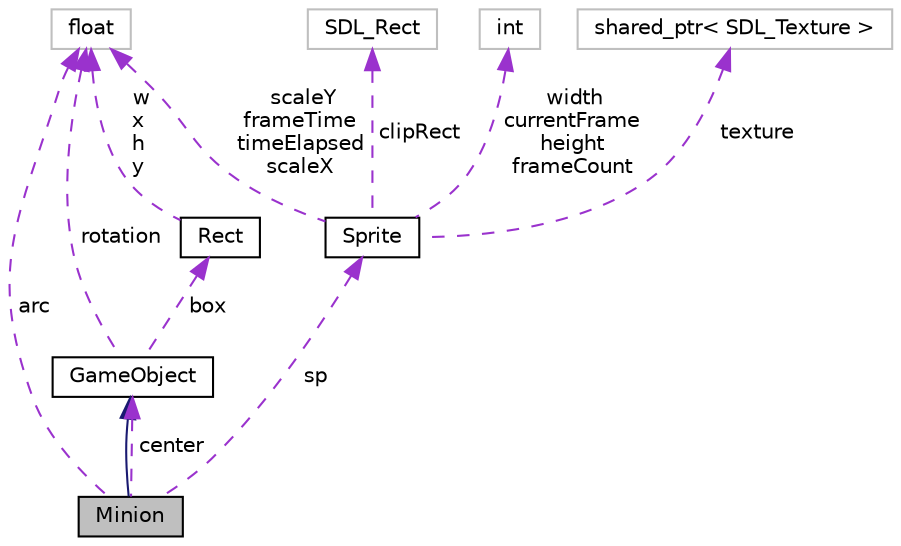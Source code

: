 digraph "Minion"
{
  edge [fontname="Helvetica",fontsize="10",labelfontname="Helvetica",labelfontsize="10"];
  node [fontname="Helvetica",fontsize="10",shape=record];
  Node1 [label="Minion",height=0.2,width=0.4,color="black", fillcolor="grey75", style="filled", fontcolor="black"];
  Node2 -> Node1 [dir="back",color="midnightblue",fontsize="10",style="solid",fontname="Helvetica"];
  Node2 [label="GameObject",height=0.2,width=0.4,color="black", fillcolor="white", style="filled",URL="$classGameObject.html",tooltip="Classe virtual que especifica o funcionamento de um GameObject. "];
  Node3 -> Node2 [dir="back",color="darkorchid3",fontsize="10",style="dashed",label=" box" ,fontname="Helvetica"];
  Node3 [label="Rect",height=0.2,width=0.4,color="black", fillcolor="white", style="filled",URL="$classRect.html",tooltip="Classe que modela um rect. "];
  Node4 -> Node3 [dir="back",color="darkorchid3",fontsize="10",style="dashed",label=" w\nx\nh\ny" ,fontname="Helvetica"];
  Node4 [label="float",height=0.2,width=0.4,color="grey75", fillcolor="white", style="filled"];
  Node4 -> Node2 [dir="back",color="darkorchid3",fontsize="10",style="dashed",label=" rotation" ,fontname="Helvetica"];
  Node2 -> Node1 [dir="back",color="darkorchid3",fontsize="10",style="dashed",label=" center" ,fontname="Helvetica"];
  Node4 -> Node1 [dir="back",color="darkorchid3",fontsize="10",style="dashed",label=" arc" ,fontname="Helvetica"];
  Node5 -> Node1 [dir="back",color="darkorchid3",fontsize="10",style="dashed",label=" sp" ,fontname="Helvetica"];
  Node5 [label="Sprite",height=0.2,width=0.4,color="black", fillcolor="white", style="filled",URL="$classSprite.html",tooltip="Classe que modela uma sprite. "];
  Node4 -> Node5 [dir="back",color="darkorchid3",fontsize="10",style="dashed",label=" scaleY\nframeTime\ntimeElapsed\nscaleX" ,fontname="Helvetica"];
  Node6 -> Node5 [dir="back",color="darkorchid3",fontsize="10",style="dashed",label=" clipRect" ,fontname="Helvetica"];
  Node6 [label="SDL_Rect",height=0.2,width=0.4,color="grey75", fillcolor="white", style="filled"];
  Node7 -> Node5 [dir="back",color="darkorchid3",fontsize="10",style="dashed",label=" width\ncurrentFrame\nheight\nframeCount" ,fontname="Helvetica"];
  Node7 [label="int",height=0.2,width=0.4,color="grey75", fillcolor="white", style="filled"];
  Node8 -> Node5 [dir="back",color="darkorchid3",fontsize="10",style="dashed",label=" texture" ,fontname="Helvetica"];
  Node8 [label="shared_ptr\< SDL_Texture \>",height=0.2,width=0.4,color="grey75", fillcolor="white", style="filled"];
}
